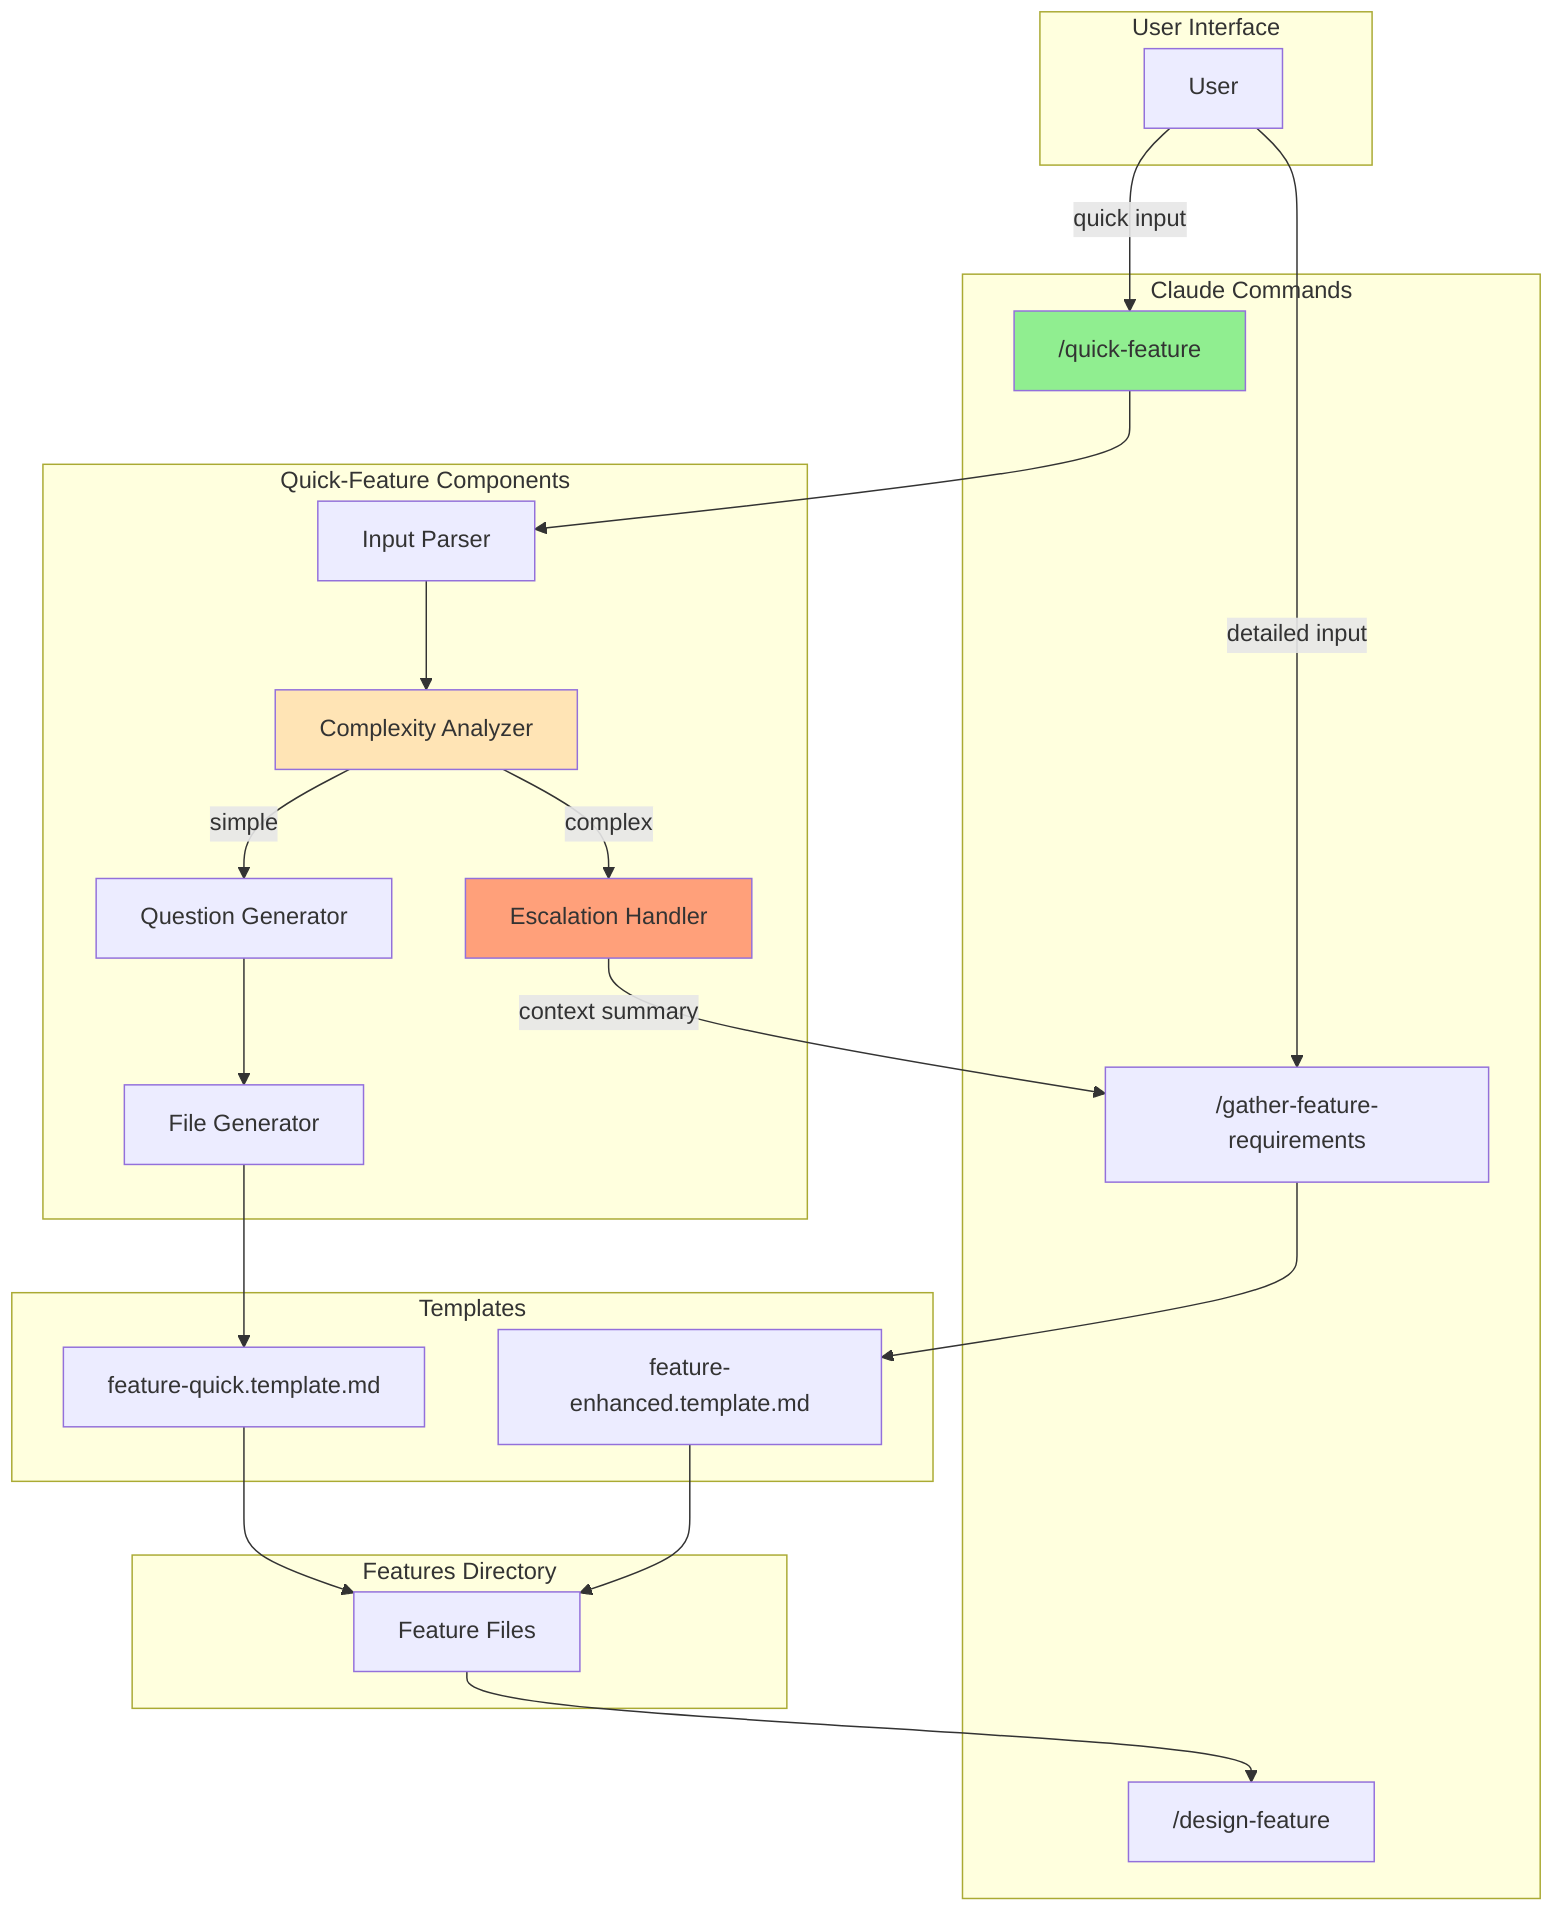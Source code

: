 graph TB
    subgraph "User Interface"
        U[User]
    end
    
    subgraph "Claude Commands"
        QF["/quick-feature"]
        GFR["/gather-feature-requirements"]
        DF["/design-feature"]
    end
    
    subgraph "Templates"
        QFT["feature-quick.template.md"]
        EFT["feature-enhanced.template.md"]
    end
    
    subgraph "Features Directory"
        FF["Feature Files"]
    end
    
    subgraph "Quick-Feature Components"
        QFP["Input Parser"]
        QFC["Complexity Analyzer"]
        QFG["Question Generator"]
        QFF["File Generator"]
        QFE["Escalation Handler"]
    end
    
    U -->|"quick input"| QF
    U -->|"detailed input"| GFR
    
    QF --> QFP
    QFP --> QFC
    QFC -->|"simple"| QFG
    QFC -->|"complex"| QFE
    QFG --> QFF
    QFF --> QFT
    QFT --> FF
    
    QFE -->|"context summary"| GFR
    GFR --> EFT
    EFT --> FF
    
    FF --> DF
    
    style QF fill:#90EE90
    style QFC fill:#FFE4B5
    style QFE fill:#FFA07A
